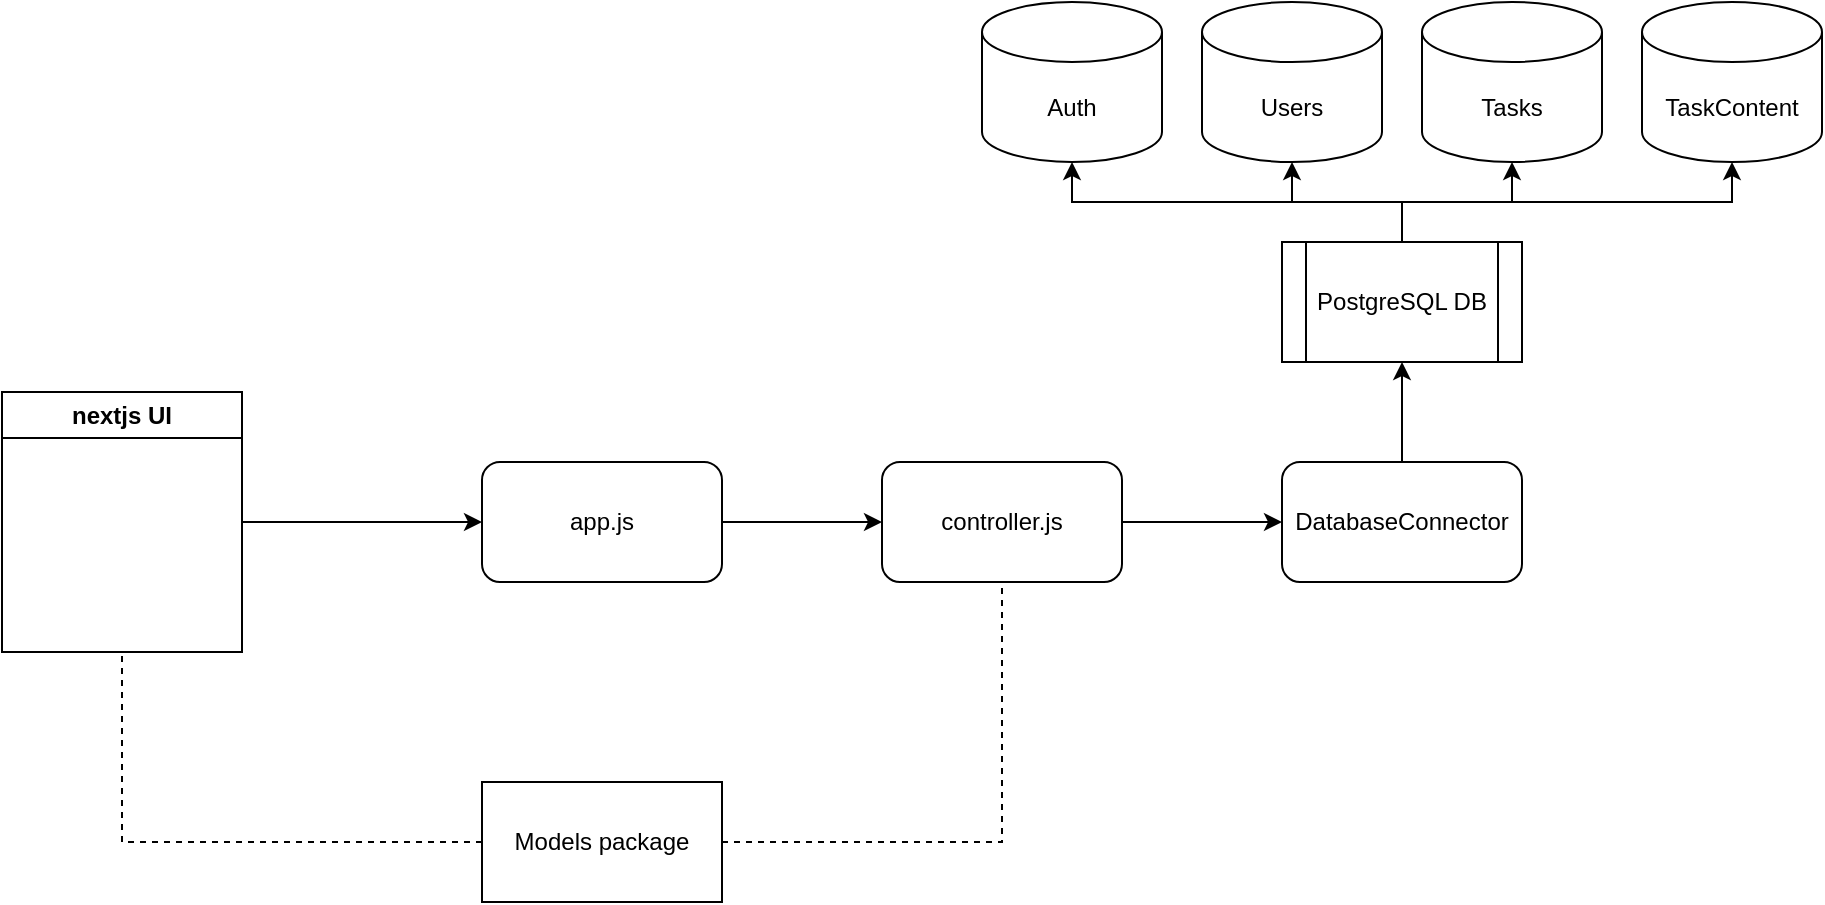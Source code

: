 <mxfile version="26.0.11">
  <diagram name="Page-1" id="3A5oA0ZY7psmp9pbNICC">
    <mxGraphModel dx="2080" dy="683" grid="1" gridSize="10" guides="1" tooltips="1" connect="1" arrows="1" fold="1" page="1" pageScale="1" pageWidth="850" pageHeight="1100" math="0" shadow="0">
      <root>
        <mxCell id="0" />
        <mxCell id="1" parent="0" />
        <mxCell id="TNA2mjDO4vaGXBHrnFGO-5" value="" style="edgeStyle=orthogonalEdgeStyle;rounded=0;orthogonalLoop=1;jettySize=auto;html=1;" edge="1" parent="1" source="TNA2mjDO4vaGXBHrnFGO-1" target="TNA2mjDO4vaGXBHrnFGO-2">
          <mxGeometry relative="1" as="geometry" />
        </mxCell>
        <mxCell id="TNA2mjDO4vaGXBHrnFGO-1" value="app.js" style="rounded=1;whiteSpace=wrap;html=1;" vertex="1" parent="1">
          <mxGeometry x="200" y="240" width="120" height="60" as="geometry" />
        </mxCell>
        <mxCell id="TNA2mjDO4vaGXBHrnFGO-7" value="" style="edgeStyle=orthogonalEdgeStyle;rounded=0;orthogonalLoop=1;jettySize=auto;html=1;" edge="1" parent="1" source="TNA2mjDO4vaGXBHrnFGO-2" target="TNA2mjDO4vaGXBHrnFGO-3">
          <mxGeometry relative="1" as="geometry" />
        </mxCell>
        <mxCell id="TNA2mjDO4vaGXBHrnFGO-2" value="controller.js" style="rounded=1;whiteSpace=wrap;html=1;" vertex="1" parent="1">
          <mxGeometry x="400" y="240" width="120" height="60" as="geometry" />
        </mxCell>
        <mxCell id="TNA2mjDO4vaGXBHrnFGO-9" value="" style="edgeStyle=orthogonalEdgeStyle;rounded=0;orthogonalLoop=1;jettySize=auto;html=1;" edge="1" parent="1" source="TNA2mjDO4vaGXBHrnFGO-3">
          <mxGeometry relative="1" as="geometry">
            <mxPoint x="660" y="190" as="targetPoint" />
          </mxGeometry>
        </mxCell>
        <mxCell id="TNA2mjDO4vaGXBHrnFGO-3" value="DatabaseConnector" style="rounded=1;whiteSpace=wrap;html=1;" vertex="1" parent="1">
          <mxGeometry x="600" y="240" width="120" height="60" as="geometry" />
        </mxCell>
        <mxCell id="TNA2mjDO4vaGXBHrnFGO-12" style="edgeStyle=orthogonalEdgeStyle;rounded=0;orthogonalLoop=1;jettySize=auto;html=1;exitX=1;exitY=0.5;exitDx=0;exitDy=0;entryX=0;entryY=0.5;entryDx=0;entryDy=0;" edge="1" parent="1" source="TNA2mjDO4vaGXBHrnFGO-11" target="TNA2mjDO4vaGXBHrnFGO-1">
          <mxGeometry relative="1" as="geometry" />
        </mxCell>
        <mxCell id="TNA2mjDO4vaGXBHrnFGO-11" value="nextjs UI" style="swimlane;whiteSpace=wrap;html=1;" vertex="1" parent="1">
          <mxGeometry x="-40" y="205" width="120" height="130" as="geometry" />
        </mxCell>
        <mxCell id="TNA2mjDO4vaGXBHrnFGO-16" style="edgeStyle=orthogonalEdgeStyle;rounded=0;orthogonalLoop=1;jettySize=auto;html=1;exitX=0;exitY=0.5;exitDx=0;exitDy=0;entryX=0.5;entryY=1;entryDx=0;entryDy=0;dashed=1;endArrow=none;startFill=0;" edge="1" parent="1" source="TNA2mjDO4vaGXBHrnFGO-14" target="TNA2mjDO4vaGXBHrnFGO-11">
          <mxGeometry relative="1" as="geometry" />
        </mxCell>
        <mxCell id="TNA2mjDO4vaGXBHrnFGO-17" style="edgeStyle=orthogonalEdgeStyle;rounded=0;orthogonalLoop=1;jettySize=auto;html=1;exitX=1;exitY=0.5;exitDx=0;exitDy=0;entryX=0.5;entryY=1;entryDx=0;entryDy=0;dashed=1;endArrow=none;startFill=0;" edge="1" parent="1" source="TNA2mjDO4vaGXBHrnFGO-14" target="TNA2mjDO4vaGXBHrnFGO-2">
          <mxGeometry relative="1" as="geometry" />
        </mxCell>
        <mxCell id="TNA2mjDO4vaGXBHrnFGO-14" value="Models package" style="rounded=0;whiteSpace=wrap;html=1;" vertex="1" parent="1">
          <mxGeometry x="200" y="400" width="120" height="60" as="geometry" />
        </mxCell>
        <mxCell id="TNA2mjDO4vaGXBHrnFGO-29" style="edgeStyle=orthogonalEdgeStyle;rounded=0;orthogonalLoop=1;jettySize=auto;html=1;exitX=0.5;exitY=0;exitDx=0;exitDy=0;" edge="1" parent="1" source="TNA2mjDO4vaGXBHrnFGO-18" target="TNA2mjDO4vaGXBHrnFGO-22">
          <mxGeometry relative="1" as="geometry" />
        </mxCell>
        <mxCell id="TNA2mjDO4vaGXBHrnFGO-18" value="PostgreSQL DB" style="shape=process;whiteSpace=wrap;html=1;backgroundOutline=1;" vertex="1" parent="1">
          <mxGeometry x="600" y="130" width="120" height="60" as="geometry" />
        </mxCell>
        <mxCell id="TNA2mjDO4vaGXBHrnFGO-19" value="Auth" style="shape=cylinder3;whiteSpace=wrap;html=1;boundedLbl=1;backgroundOutline=1;size=15;" vertex="1" parent="1">
          <mxGeometry x="450" y="10" width="90" height="80" as="geometry" />
        </mxCell>
        <mxCell id="TNA2mjDO4vaGXBHrnFGO-20" value="Users" style="shape=cylinder3;whiteSpace=wrap;html=1;boundedLbl=1;backgroundOutline=1;size=15;" vertex="1" parent="1">
          <mxGeometry x="560" y="10" width="90" height="80" as="geometry" />
        </mxCell>
        <mxCell id="TNA2mjDO4vaGXBHrnFGO-21" value="Tasks" style="shape=cylinder3;whiteSpace=wrap;html=1;boundedLbl=1;backgroundOutline=1;size=15;" vertex="1" parent="1">
          <mxGeometry x="670" y="10" width="90" height="80" as="geometry" />
        </mxCell>
        <mxCell id="TNA2mjDO4vaGXBHrnFGO-22" value="TaskContent" style="shape=cylinder3;whiteSpace=wrap;html=1;boundedLbl=1;backgroundOutline=1;size=15;" vertex="1" parent="1">
          <mxGeometry x="780" y="10" width="90" height="80" as="geometry" />
        </mxCell>
        <mxCell id="TNA2mjDO4vaGXBHrnFGO-26" style="edgeStyle=orthogonalEdgeStyle;rounded=0;orthogonalLoop=1;jettySize=auto;html=1;exitX=0.5;exitY=0;exitDx=0;exitDy=0;entryX=0.5;entryY=1;entryDx=0;entryDy=0;entryPerimeter=0;" edge="1" parent="1" source="TNA2mjDO4vaGXBHrnFGO-18" target="TNA2mjDO4vaGXBHrnFGO-20">
          <mxGeometry relative="1" as="geometry">
            <Array as="points">
              <mxPoint x="660" y="110" />
              <mxPoint x="605" y="110" />
            </Array>
          </mxGeometry>
        </mxCell>
        <mxCell id="TNA2mjDO4vaGXBHrnFGO-27" style="edgeStyle=orthogonalEdgeStyle;rounded=0;orthogonalLoop=1;jettySize=auto;html=1;exitX=0.5;exitY=0;exitDx=0;exitDy=0;entryX=0.5;entryY=1;entryDx=0;entryDy=0;entryPerimeter=0;" edge="1" parent="1" source="TNA2mjDO4vaGXBHrnFGO-18" target="TNA2mjDO4vaGXBHrnFGO-21">
          <mxGeometry relative="1" as="geometry">
            <Array as="points">
              <mxPoint x="660" y="110" />
              <mxPoint x="715" y="110" />
            </Array>
          </mxGeometry>
        </mxCell>
        <mxCell id="TNA2mjDO4vaGXBHrnFGO-28" style="edgeStyle=orthogonalEdgeStyle;rounded=0;orthogonalLoop=1;jettySize=auto;html=1;exitX=0.5;exitY=0;exitDx=0;exitDy=0;entryX=0.5;entryY=1;entryDx=0;entryDy=0;entryPerimeter=0;" edge="1" parent="1" source="TNA2mjDO4vaGXBHrnFGO-18" target="TNA2mjDO4vaGXBHrnFGO-19">
          <mxGeometry relative="1" as="geometry" />
        </mxCell>
      </root>
    </mxGraphModel>
  </diagram>
</mxfile>
